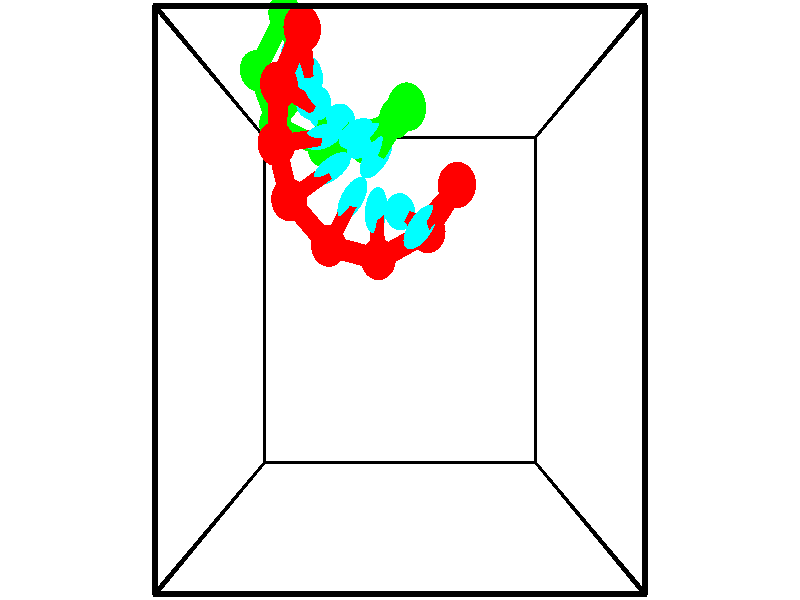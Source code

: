// switches for output
#declare DRAW_BASES = 1; // possible values are 0, 1; only relevant for DNA ribbons
#declare DRAW_BASES_TYPE = 3; // possible values are 1, 2, 3; only relevant for DNA ribbons
#declare DRAW_FOG = 0; // set to 1 to enable fog

#include "colors.inc"

#include "transforms.inc"
background { rgb <1, 1, 1>}

#default {
   normal{
       ripples 0.25
       frequency 0.20
       turbulence 0.2
       lambda 5
   }
	finish {
		phong 0.1
		phong_size 40.
	}
}

// original window dimensions: 1024x640


// camera settings

camera {
	sky <-0, 1, 0>
	up <-0, 1, 0>
	right 1.6 * <1, 0, 0>
	location <2.5, 2.5, 11.1562>
	look_at <2.5, 2.5, 2.5>
	direction <0, 0, -8.6562>
	angle 67.0682
}


# declare cpy_camera_pos = <2.5, 2.5, 11.1562>;
# if (DRAW_FOG = 1)
fog {
	fog_type 2
	up vnormalize(cpy_camera_pos)
	color rgbt<1,1,1,0.3>
	distance 1e-5
	fog_alt 3e-3
	fog_offset 4
}
# end


// LIGHTS

# declare lum = 6;
global_settings {
	ambient_light rgb lum * <0.05, 0.05, 0.05>
	max_trace_level 15
}# declare cpy_direct_light_amount = 0.25;
light_source
{	1000 * <-1, -1, 1>,
	rgb lum * cpy_direct_light_amount
	parallel
}

light_source
{	1000 * <1, 1, -1>,
	rgb lum * cpy_direct_light_amount
	parallel
}

// strand 0

// nucleotide -1

// particle -1
sphere {
	<3.245085, 3.754806, 3.245518> 0.250000
	pigment { color rgbt <1,0,0,0> }
	no_shadow
}
cylinder {
	<2.970573, 3.482727, 3.348553>,  <2.805866, 3.319479, 3.410374>, 0.100000
	pigment { color rgbt <1,0,0,0> }
	no_shadow
}
cylinder {
	<2.970573, 3.482727, 3.348553>,  <3.245085, 3.754806, 3.245518>, 0.100000
	pigment { color rgbt <1,0,0,0> }
	no_shadow
}

// particle -1
sphere {
	<2.970573, 3.482727, 3.348553> 0.100000
	pigment { color rgbt <1,0,0,0> }
	no_shadow
}
sphere {
	0, 1
	scale<0.080000,0.200000,0.300000>
	matrix <-0.666961, 0.447250, -0.595928,
		0.290143, -0.580775, -0.760604,
		-0.686280, -0.680197, 0.257588,
		2.764690, 3.278667, 3.425829>
	pigment { color rgbt <0,1,1,0> }
	no_shadow
}
cylinder {
	<2.890646, 3.299788, 2.649579>,  <3.245085, 3.754806, 3.245518>, 0.130000
	pigment { color rgbt <1,0,0,0> }
	no_shadow
}

// nucleotide -1

// particle -1
sphere {
	<2.890646, 3.299788, 2.649579> 0.250000
	pigment { color rgbt <1,0,0,0> }
	no_shadow
}
cylinder {
	<2.670353, 3.393853, 2.969927>,  <2.538177, 3.450292, 3.162135>, 0.100000
	pigment { color rgbt <1,0,0,0> }
	no_shadow
}
cylinder {
	<2.670353, 3.393853, 2.969927>,  <2.890646, 3.299788, 2.649579>, 0.100000
	pigment { color rgbt <1,0,0,0> }
	no_shadow
}

// particle -1
sphere {
	<2.670353, 3.393853, 2.969927> 0.100000
	pigment { color rgbt <1,0,0,0> }
	no_shadow
}
sphere {
	0, 1
	scale<0.080000,0.200000,0.300000>
	matrix <-0.684505, 0.421820, -0.594576,
		-0.477645, -0.875652, -0.071340,
		-0.550734, 0.235163, 0.800869,
		2.505133, 3.464402, 3.210187>
	pigment { color rgbt <0,1,1,0> }
	no_shadow
}
cylinder {
	<2.190136, 2.987054, 2.492483>,  <2.890646, 3.299788, 2.649579>, 0.130000
	pigment { color rgbt <1,0,0,0> }
	no_shadow
}

// nucleotide -1

// particle -1
sphere {
	<2.190136, 2.987054, 2.492483> 0.250000
	pigment { color rgbt <1,0,0,0> }
	no_shadow
}
cylinder {
	<2.182331, 3.285683, 2.758491>,  <2.177648, 3.464860, 2.918096>, 0.100000
	pigment { color rgbt <1,0,0,0> }
	no_shadow
}
cylinder {
	<2.182331, 3.285683, 2.758491>,  <2.190136, 2.987054, 2.492483>, 0.100000
	pigment { color rgbt <1,0,0,0> }
	no_shadow
}

// particle -1
sphere {
	<2.182331, 3.285683, 2.758491> 0.100000
	pigment { color rgbt <1,0,0,0> }
	no_shadow
}
sphere {
	0, 1
	scale<0.080000,0.200000,0.300000>
	matrix <-0.728036, 0.445276, -0.521242,
		-0.685261, -0.494329, 0.534841,
		-0.019512, 0.746570, 0.665020,
		2.176477, 3.509654, 2.957997>
	pigment { color rgbt <0,1,1,0> }
	no_shadow
}
cylinder {
	<1.478782, 3.145821, 2.511189>,  <2.190136, 2.987054, 2.492483>, 0.130000
	pigment { color rgbt <1,0,0,0> }
	no_shadow
}

// nucleotide -1

// particle -1
sphere {
	<1.478782, 3.145821, 2.511189> 0.250000
	pigment { color rgbt <1,0,0,0> }
	no_shadow
}
cylinder {
	<1.686344, 3.444639, 2.677398>,  <1.810881, 3.623930, 2.777123>, 0.100000
	pigment { color rgbt <1,0,0,0> }
	no_shadow
}
cylinder {
	<1.686344, 3.444639, 2.677398>,  <1.478782, 3.145821, 2.511189>, 0.100000
	pigment { color rgbt <1,0,0,0> }
	no_shadow
}

// particle -1
sphere {
	<1.686344, 3.444639, 2.677398> 0.100000
	pigment { color rgbt <1,0,0,0> }
	no_shadow
}
sphere {
	0, 1
	scale<0.080000,0.200000,0.300000>
	matrix <-0.556613, 0.664197, -0.499024,
		-0.648782, 0.027661, 0.760471,
		0.518906, 0.747046, 0.415523,
		1.842016, 3.668753, 2.802054>
	pigment { color rgbt <0,1,1,0> }
	no_shadow
}
cylinder {
	<0.942392, 3.675564, 2.658390>,  <1.478782, 3.145821, 2.511189>, 0.130000
	pigment { color rgbt <1,0,0,0> }
	no_shadow
}

// nucleotide -1

// particle -1
sphere {
	<0.942392, 3.675564, 2.658390> 0.250000
	pigment { color rgbt <1,0,0,0> }
	no_shadow
}
cylinder {
	<1.284153, 3.883410, 2.658815>,  <1.489209, 4.008117, 2.659070>, 0.100000
	pigment { color rgbt <1,0,0,0> }
	no_shadow
}
cylinder {
	<1.284153, 3.883410, 2.658815>,  <0.942392, 3.675564, 2.658390>, 0.100000
	pigment { color rgbt <1,0,0,0> }
	no_shadow
}

// particle -1
sphere {
	<1.284153, 3.883410, 2.658815> 0.100000
	pigment { color rgbt <1,0,0,0> }
	no_shadow
}
sphere {
	0, 1
	scale<0.080000,0.200000,0.300000>
	matrix <-0.477798, 0.786445, -0.391425,
		-0.204224, 0.333927, 0.920210,
		0.854401, 0.519613, 0.001061,
		1.540473, 4.039293, 2.659133>
	pigment { color rgbt <0,1,1,0> }
	no_shadow
}
cylinder {
	<0.818336, 4.268557, 2.939549>,  <0.942392, 3.675564, 2.658390>, 0.130000
	pigment { color rgbt <1,0,0,0> }
	no_shadow
}

// nucleotide -1

// particle -1
sphere {
	<0.818336, 4.268557, 2.939549> 0.250000
	pigment { color rgbt <1,0,0,0> }
	no_shadow
}
cylinder {
	<1.147057, 4.361117, 2.731281>,  <1.344289, 4.416654, 2.606321>, 0.100000
	pigment { color rgbt <1,0,0,0> }
	no_shadow
}
cylinder {
	<1.147057, 4.361117, 2.731281>,  <0.818336, 4.268557, 2.939549>, 0.100000
	pigment { color rgbt <1,0,0,0> }
	no_shadow
}

// particle -1
sphere {
	<1.147057, 4.361117, 2.731281> 0.100000
	pigment { color rgbt <1,0,0,0> }
	no_shadow
}
sphere {
	0, 1
	scale<0.080000,0.200000,0.300000>
	matrix <-0.450192, 0.823830, -0.344427,
		0.349241, 0.517452, 0.781200,
		0.821801, 0.231402, -0.520668,
		1.393597, 4.430538, 2.575081>
	pigment { color rgbt <0,1,1,0> }
	no_shadow
}
cylinder {
	<0.877486, 4.903720, 3.058442>,  <0.818336, 4.268557, 2.939549>, 0.130000
	pigment { color rgbt <1,0,0,0> }
	no_shadow
}

// nucleotide -1

// particle -1
sphere {
	<0.877486, 4.903720, 3.058442> 0.250000
	pigment { color rgbt <1,0,0,0> }
	no_shadow
}
cylinder {
	<1.094044, 4.854739, 2.725720>,  <1.223978, 4.825350, 2.526087>, 0.100000
	pigment { color rgbt <1,0,0,0> }
	no_shadow
}
cylinder {
	<1.094044, 4.854739, 2.725720>,  <0.877486, 4.903720, 3.058442>, 0.100000
	pigment { color rgbt <1,0,0,0> }
	no_shadow
}

// particle -1
sphere {
	<1.094044, 4.854739, 2.725720> 0.100000
	pigment { color rgbt <1,0,0,0> }
	no_shadow
}
sphere {
	0, 1
	scale<0.080000,0.200000,0.300000>
	matrix <-0.383017, 0.844794, -0.373659,
		0.748459, 0.520892, 0.410464,
		0.541393, -0.122453, -0.831804,
		1.256462, 4.818003, 2.476179>
	pigment { color rgbt <0,1,1,0> }
	no_shadow
}
cylinder {
	<1.182823, 5.550437, 3.015154>,  <0.877486, 4.903720, 3.058442>, 0.130000
	pigment { color rgbt <1,0,0,0> }
	no_shadow
}

// nucleotide -1

// particle -1
sphere {
	<1.182823, 5.550437, 3.015154> 0.250000
	pigment { color rgbt <1,0,0,0> }
	no_shadow
}
cylinder {
	<1.177708, 5.354085, 2.666701>,  <1.174639, 5.236274, 2.457629>, 0.100000
	pigment { color rgbt <1,0,0,0> }
	no_shadow
}
cylinder {
	<1.177708, 5.354085, 2.666701>,  <1.182823, 5.550437, 3.015154>, 0.100000
	pigment { color rgbt <1,0,0,0> }
	no_shadow
}

// particle -1
sphere {
	<1.177708, 5.354085, 2.666701> 0.100000
	pigment { color rgbt <1,0,0,0> }
	no_shadow
}
sphere {
	0, 1
	scale<0.080000,0.200000,0.300000>
	matrix <-0.228242, 0.849638, -0.475417,
		0.973521, 0.192749, -0.122905,
		-0.012788, -0.490881, -0.871133,
		1.173871, 5.206821, 2.405361>
	pigment { color rgbt <0,1,1,0> }
	no_shadow
}
// strand 1

// nucleotide -1

// particle -1
sphere {
	<0.730191, 6.165089, 1.868854> 0.250000
	pigment { color rgbt <0,1,0,0> }
	no_shadow
}
cylinder {
	<0.737404, 5.973063, 1.518034>,  <0.741732, 5.857849, 1.307542>, 0.100000
	pigment { color rgbt <0,1,0,0> }
	no_shadow
}
cylinder {
	<0.737404, 5.973063, 1.518034>,  <0.730191, 6.165089, 1.868854>, 0.100000
	pigment { color rgbt <0,1,0,0> }
	no_shadow
}

// particle -1
sphere {
	<0.737404, 5.973063, 1.518034> 0.100000
	pigment { color rgbt <0,1,0,0> }
	no_shadow
}
sphere {
	0, 1
	scale<0.080000,0.200000,0.300000>
	matrix <0.409518, -0.796691, 0.444498,
		-0.912124, -0.367183, 0.182228,
		0.018033, -0.480063, -0.877049,
		0.742814, 5.829045, 1.254919>
	pigment { color rgbt <0,1,1,0> }
	no_shadow
}
cylinder {
	<0.293458, 5.438246, 1.867383>,  <0.730191, 6.165089, 1.868854>, 0.130000
	pigment { color rgbt <0,1,0,0> }
	no_shadow
}

// nucleotide -1

// particle -1
sphere {
	<0.293458, 5.438246, 1.867383> 0.250000
	pigment { color rgbt <0,1,0,0> }
	no_shadow
}
cylinder {
	<0.602486, 5.491408, 1.619038>,  <0.787902, 5.523305, 1.470030>, 0.100000
	pigment { color rgbt <0,1,0,0> }
	no_shadow
}
cylinder {
	<0.602486, 5.491408, 1.619038>,  <0.293458, 5.438246, 1.867383>, 0.100000
	pigment { color rgbt <0,1,0,0> }
	no_shadow
}

// particle -1
sphere {
	<0.602486, 5.491408, 1.619038> 0.100000
	pigment { color rgbt <0,1,0,0> }
	no_shadow
}
sphere {
	0, 1
	scale<0.080000,0.200000,0.300000>
	matrix <0.576465, -0.556686, 0.598155,
		-0.266128, -0.820023, -0.506695,
		0.772570, 0.132906, -0.620864,
		0.834257, 5.531280, 1.432778>
	pigment { color rgbt <0,1,1,0> }
	no_shadow
}
cylinder {
	<0.558778, 4.774072, 1.738373>,  <0.293458, 5.438246, 1.867383>, 0.130000
	pigment { color rgbt <0,1,0,0> }
	no_shadow
}

// nucleotide -1

// particle -1
sphere {
	<0.558778, 4.774072, 1.738373> 0.250000
	pigment { color rgbt <0,1,0,0> }
	no_shadow
}
cylinder {
	<0.846092, 5.052264, 1.730658>,  <1.018481, 5.219180, 1.726028>, 0.100000
	pigment { color rgbt <0,1,0,0> }
	no_shadow
}
cylinder {
	<0.846092, 5.052264, 1.730658>,  <0.558778, 4.774072, 1.738373>, 0.100000
	pigment { color rgbt <0,1,0,0> }
	no_shadow
}

// particle -1
sphere {
	<0.846092, 5.052264, 1.730658> 0.100000
	pigment { color rgbt <0,1,0,0> }
	no_shadow
}
sphere {
	0, 1
	scale<0.080000,0.200000,0.300000>
	matrix <0.591890, -0.596258, 0.542349,
		0.365692, -0.400978, -0.839932,
		0.718287, 0.695480, -0.019289,
		1.061578, 5.260908, 1.724871>
	pigment { color rgbt <0,1,1,0> }
	no_shadow
}
cylinder {
	<1.238623, 4.566606, 1.267640>,  <0.558778, 4.774072, 1.738373>, 0.130000
	pigment { color rgbt <0,1,0,0> }
	no_shadow
}

// nucleotide -1

// particle -1
sphere {
	<1.238623, 4.566606, 1.267640> 0.250000
	pigment { color rgbt <0,1,0,0> }
	no_shadow
}
cylinder {
	<1.251320, 4.802282, 1.590588>,  <1.258938, 4.943688, 1.784356>, 0.100000
	pigment { color rgbt <0,1,0,0> }
	no_shadow
}
cylinder {
	<1.251320, 4.802282, 1.590588>,  <1.238623, 4.566606, 1.267640>, 0.100000
	pigment { color rgbt <0,1,0,0> }
	no_shadow
}

// particle -1
sphere {
	<1.251320, 4.802282, 1.590588> 0.100000
	pigment { color rgbt <0,1,0,0> }
	no_shadow
}
sphere {
	0, 1
	scale<0.080000,0.200000,0.300000>
	matrix <0.585820, -0.665451, 0.462591,
		0.809820, 0.458289, -0.366283,
		0.031743, 0.589191, 0.807370,
		1.260843, 4.979040, 1.832799>
	pigment { color rgbt <0,1,1,0> }
	no_shadow
}
cylinder {
	<1.924716, 4.578940, 1.463518>,  <1.238623, 4.566606, 1.267640>, 0.130000
	pigment { color rgbt <0,1,0,0> }
	no_shadow
}

// nucleotide -1

// particle -1
sphere {
	<1.924716, 4.578940, 1.463518> 0.250000
	pigment { color rgbt <0,1,0,0> }
	no_shadow
}
cylinder {
	<1.746658, 4.681785, 1.806620>,  <1.639824, 4.743491, 2.012480>, 0.100000
	pigment { color rgbt <0,1,0,0> }
	no_shadow
}
cylinder {
	<1.746658, 4.681785, 1.806620>,  <1.924716, 4.578940, 1.463518>, 0.100000
	pigment { color rgbt <0,1,0,0> }
	no_shadow
}

// particle -1
sphere {
	<1.746658, 4.681785, 1.806620> 0.100000
	pigment { color rgbt <0,1,0,0> }
	no_shadow
}
sphere {
	0, 1
	scale<0.080000,0.200000,0.300000>
	matrix <0.501858, -0.721684, 0.476771,
		0.741610, 0.642702, 0.192220,
		-0.445144, 0.257111, 0.857753,
		1.613115, 4.758918, 2.063946>
	pigment { color rgbt <0,1,1,0> }
	no_shadow
}
cylinder {
	<2.432808, 4.800797, 1.981505>,  <1.924716, 4.578940, 1.463518>, 0.130000
	pigment { color rgbt <0,1,0,0> }
	no_shadow
}

// nucleotide -1

// particle -1
sphere {
	<2.432808, 4.800797, 1.981505> 0.250000
	pigment { color rgbt <0,1,0,0> }
	no_shadow
}
cylinder {
	<2.106361, 4.650304, 2.156960>,  <1.910493, 4.560008, 2.262232>, 0.100000
	pigment { color rgbt <0,1,0,0> }
	no_shadow
}
cylinder {
	<2.106361, 4.650304, 2.156960>,  <2.432808, 4.800797, 1.981505>, 0.100000
	pigment { color rgbt <0,1,0,0> }
	no_shadow
}

// particle -1
sphere {
	<2.106361, 4.650304, 2.156960> 0.100000
	pigment { color rgbt <0,1,0,0> }
	no_shadow
}
sphere {
	0, 1
	scale<0.080000,0.200000,0.300000>
	matrix <0.567944, -0.662377, 0.488564,
		0.106729, 0.647847, 0.754257,
		-0.816118, -0.376232, 0.438636,
		1.861526, 4.537434, 2.288550>
	pigment { color rgbt <0,1,1,0> }
	no_shadow
}
cylinder {
	<2.614964, 4.733103, 2.680812>,  <2.432808, 4.800797, 1.981505>, 0.130000
	pigment { color rgbt <0,1,0,0> }
	no_shadow
}

// nucleotide -1

// particle -1
sphere {
	<2.614964, 4.733103, 2.680812> 0.250000
	pigment { color rgbt <0,1,0,0> }
	no_shadow
}
cylinder {
	<2.274147, 4.524182, 2.666798>,  <2.069657, 4.398830, 2.658389>, 0.100000
	pigment { color rgbt <0,1,0,0> }
	no_shadow
}
cylinder {
	<2.274147, 4.524182, 2.666798>,  <2.614964, 4.733103, 2.680812>, 0.100000
	pigment { color rgbt <0,1,0,0> }
	no_shadow
}

// particle -1
sphere {
	<2.274147, 4.524182, 2.666798> 0.100000
	pigment { color rgbt <0,1,0,0> }
	no_shadow
}
sphere {
	0, 1
	scale<0.080000,0.200000,0.300000>
	matrix <0.402095, -0.695862, 0.595059,
		-0.335179, 0.492927, 0.802918,
		-0.852041, -0.522301, -0.035035,
		2.018535, 4.367492, 2.656287>
	pigment { color rgbt <0,1,1,0> }
	no_shadow
}
cylinder {
	<2.585563, 4.600014, 3.296244>,  <2.614964, 4.733103, 2.680812>, 0.130000
	pigment { color rgbt <0,1,0,0> }
	no_shadow
}

// nucleotide -1

// particle -1
sphere {
	<2.585563, 4.600014, 3.296244> 0.250000
	pigment { color rgbt <0,1,0,0> }
	no_shadow
}
cylinder {
	<2.353127, 4.319031, 3.131862>,  <2.213665, 4.150441, 3.033232>, 0.100000
	pigment { color rgbt <0,1,0,0> }
	no_shadow
}
cylinder {
	<2.353127, 4.319031, 3.131862>,  <2.585563, 4.600014, 3.296244>, 0.100000
	pigment { color rgbt <0,1,0,0> }
	no_shadow
}

// particle -1
sphere {
	<2.353127, 4.319031, 3.131862> 0.100000
	pigment { color rgbt <0,1,0,0> }
	no_shadow
}
sphere {
	0, 1
	scale<0.080000,0.200000,0.300000>
	matrix <0.499022, -0.706438, 0.501918,
		-0.642892, 0.086585, 0.761047,
		-0.581092, -0.702458, -0.410956,
		2.178799, 4.108293, 3.008575>
	pigment { color rgbt <0,1,1,0> }
	no_shadow
}
// box output
cylinder {
	<0.000000, 0.000000, 0.000000>,  <5.000000, 0.000000, 0.000000>, 0.025000
	pigment { color rgbt <0,0,0,0> }
	no_shadow
}
cylinder {
	<0.000000, 0.000000, 0.000000>,  <0.000000, 5.000000, 0.000000>, 0.025000
	pigment { color rgbt <0,0,0,0> }
	no_shadow
}
cylinder {
	<0.000000, 0.000000, 0.000000>,  <0.000000, 0.000000, 5.000000>, 0.025000
	pigment { color rgbt <0,0,0,0> }
	no_shadow
}
cylinder {
	<5.000000, 5.000000, 5.000000>,  <0.000000, 5.000000, 5.000000>, 0.025000
	pigment { color rgbt <0,0,0,0> }
	no_shadow
}
cylinder {
	<5.000000, 5.000000, 5.000000>,  <5.000000, 0.000000, 5.000000>, 0.025000
	pigment { color rgbt <0,0,0,0> }
	no_shadow
}
cylinder {
	<5.000000, 5.000000, 5.000000>,  <5.000000, 5.000000, 0.000000>, 0.025000
	pigment { color rgbt <0,0,0,0> }
	no_shadow
}
cylinder {
	<0.000000, 0.000000, 5.000000>,  <0.000000, 5.000000, 5.000000>, 0.025000
	pigment { color rgbt <0,0,0,0> }
	no_shadow
}
cylinder {
	<0.000000, 0.000000, 5.000000>,  <5.000000, 0.000000, 5.000000>, 0.025000
	pigment { color rgbt <0,0,0,0> }
	no_shadow
}
cylinder {
	<5.000000, 5.000000, 0.000000>,  <0.000000, 5.000000, 0.000000>, 0.025000
	pigment { color rgbt <0,0,0,0> }
	no_shadow
}
cylinder {
	<5.000000, 5.000000, 0.000000>,  <5.000000, 0.000000, 0.000000>, 0.025000
	pigment { color rgbt <0,0,0,0> }
	no_shadow
}
cylinder {
	<5.000000, 0.000000, 5.000000>,  <5.000000, 0.000000, 0.000000>, 0.025000
	pigment { color rgbt <0,0,0,0> }
	no_shadow
}
cylinder {
	<0.000000, 5.000000, 0.000000>,  <0.000000, 5.000000, 5.000000>, 0.025000
	pigment { color rgbt <0,0,0,0> }
	no_shadow
}
// end of box output
